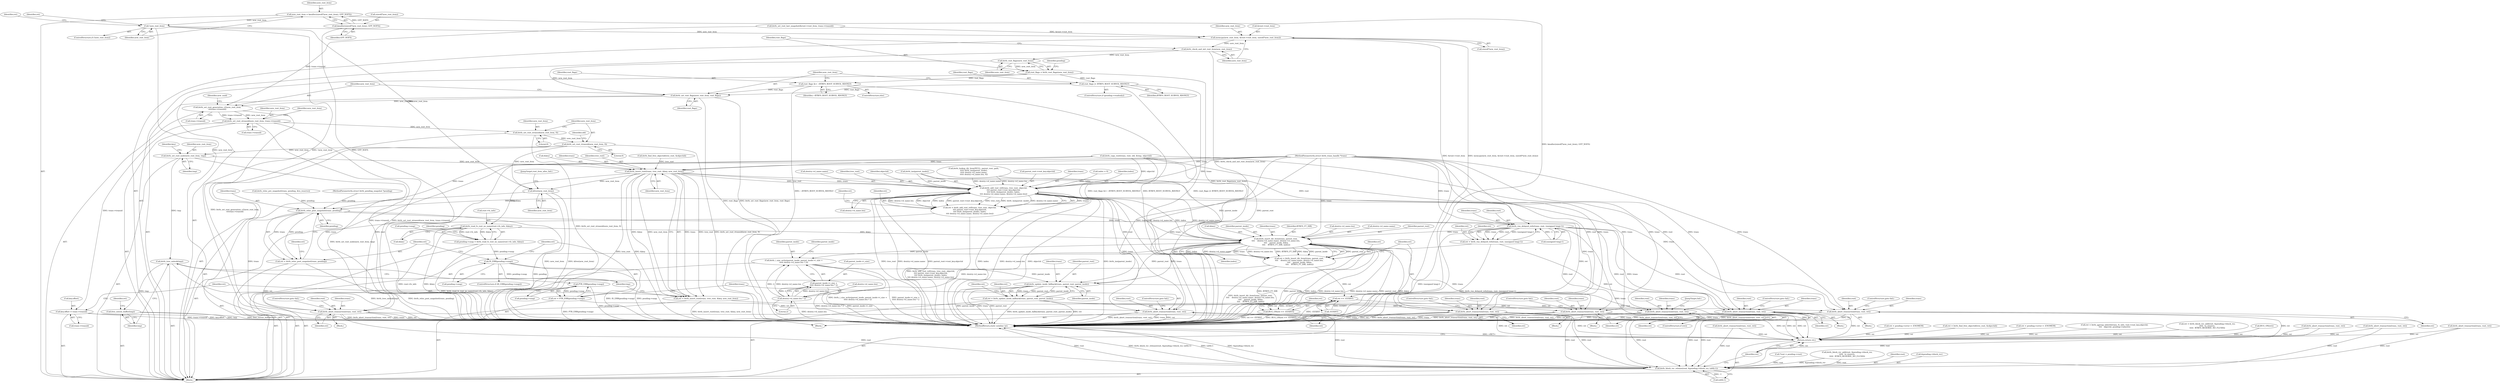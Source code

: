 digraph "0_linux_9c52057c698fb96f8f07e7a4bcf4801a092bda89_2@API" {
"1000170" [label="(Call,new_root_item = kmalloc(sizeof(*new_root_item), GFP_NOFS))"];
"1000172" [label="(Call,kmalloc(sizeof(*new_root_item), GFP_NOFS))"];
"1000178" [label="(Call,!new_root_item)"];
"1000394" [label="(Call,memcpy(new_root_item, &root->root_item, sizeof(*new_root_item)))"];
"1000403" [label="(Call,btrfs_check_and_init_root_item(new_root_item))"];
"1000407" [label="(Call,btrfs_root_flags(new_root_item))"];
"1000405" [label="(Call,root_flags = btrfs_root_flags(new_root_item))"];
"1000413" [label="(Call,root_flags |= BTRFS_ROOT_SUBVOL_RDONLY)"];
"1000420" [label="(Call,btrfs_set_root_flags(new_root_item, root_flags))"];
"1000423" [label="(Call,btrfs_set_root_generation_v2(new_root_item,\n\t\t\ttrans->transid))"];
"1000469" [label="(Call,btrfs_set_root_otransid(new_root_item, trans->transid))"];
"1000494" [label="(Call,btrfs_set_root_stransid(new_root_item, 0))"];
"1000497" [label="(Call,btrfs_set_root_rtransid(new_root_item, 0))"];
"1000555" [label="(Call,btrfs_set_root_node(new_root_item, tmp))"];
"1000567" [label="(Call,btrfs_insert_root(trans, tree_root, &key, new_root_item))"];
"1000565" [label="(Call,ret = btrfs_insert_root(trans, tree_root, &key, new_root_item))"];
"1000580" [label="(Call,btrfs_abort_transaction(trans, root, ret))"];
"1000764" [label="(Call,btrfs_block_rsv_release(root, &pending->block_rsv, (u64)-1))"];
"1000774" [label="(Return,return ret;)"];
"1000587" [label="(Call,btrfs_add_root_ref(trans, tree_root, objectid,\n\t\t\t\t parent_root->root_key.objectid,\n\t\t\t\t btrfs_ino(parent_inode), index,\n\t\t\t\t dentry->d_name.name, dentry->d_name.len))"];
"1000585" [label="(Call,ret = btrfs_add_root_ref(trans, tree_root, objectid,\n\t\t\t\t parent_root->root_key.objectid,\n\t\t\t\t btrfs_ino(parent_inode), index,\n\t\t\t\t dentry->d_name.name, dentry->d_name.len))"];
"1000612" [label="(Call,btrfs_abort_transaction(trans, root, ret))"];
"1000647" [label="(Call,btrfs_abort_transaction(trans, root, ret))"];
"1000654" [label="(Call,btrfs_reloc_post_snapshot(trans, pending))"];
"1000652" [label="(Call,ret = btrfs_reloc_post_snapshot(trans, pending))"];
"1000660" [label="(Call,btrfs_abort_transaction(trans, root, ret))"];
"1000667" [label="(Call,btrfs_run_delayed_refs(trans, root, (unsigned long)-1))"];
"1000665" [label="(Call,ret = btrfs_run_delayed_refs(trans, root, (unsigned long)-1))"];
"1000677" [label="(Call,btrfs_abort_transaction(trans, root, ret))"];
"1000684" [label="(Call,btrfs_insert_dir_item(trans, parent_root,\n\t\t\t\t    dentry->d_name.name, dentry->d_name.len,\n \t\t\t\t    parent_inode, &key,\n \t\t\t\t    BTRFS_FT_DIR, index))"];
"1000682" [label="(Call,ret = btrfs_insert_dir_item(trans, parent_root,\n\t\t\t\t    dentry->d_name.name, dentry->d_name.len,\n \t\t\t\t    parent_inode, &key,\n \t\t\t\t    BTRFS_FT_DIR, index))"];
"1000703" [label="(Call,ret == -EEXIST)"];
"1000702" [label="(Call,BUG_ON(ret == -EEXIST))"];
"1000710" [label="(Call,btrfs_abort_transaction(trans, root, ret))"];
"1000715" [label="(Call,btrfs_i_size_write(parent_inode, parent_inode->i_size +\n\t\t\t\t\t dentry->d_name.len * 2))"];
"1000739" [label="(Call,btrfs_update_inode_fallback(trans, parent_root, parent_inode))"];
"1000737" [label="(Call,ret = btrfs_update_inode_fallback(trans, parent_root, parent_inode))"];
"1000745" [label="(Call,btrfs_abort_transaction(trans, root, ret))"];
"1000721" [label="(Call,dentry->d_name.len * 2)"];
"1000717" [label="(Call,parent_inode->i_size +\n\t\t\t\t\t dentry->d_name.len * 2)"];
"1000629" [label="(Call,btrfs_read_fs_root_no_name(root->fs_info, &key))"];
"1000625" [label="(Call,pending->snap = btrfs_read_fs_root_no_name(root->fs_info, &key))"];
"1000636" [label="(Call,IS_ERR(pending->snap))"];
"1000643" [label="(Call,PTR_ERR(pending->snap))"];
"1000641" [label="(Call,ret = PTR_ERR(pending->snap))"];
"1000758" [label="(Call,kfree(new_root_item))"];
"1000573" [label="(Call,btrfs_tree_unlock(tmp))"];
"1000575" [label="(Call,free_extent_buffer(tmp))"];
"1000558" [label="(Call,key.offset = trans->transid)"];
"1000417" [label="(Call,root_flags &= ~BTRFS_ROOT_SUBVOL_RDONLY)"];
"1000576" [label="(Identifier,tmp)"];
"1000400" [label="(Call,sizeof(*new_root_item))"];
"1000124" [label="(Call,*root = pending->root)"];
"1000177" [label="(ControlStructure,if (!new_root_item))"];
"1000629" [label="(Call,btrfs_read_fs_root_no_name(root->fs_info, &key))"];
"1000748" [label="(Identifier,ret)"];
"1000660" [label="(Call,btrfs_abort_transaction(trans, root, ret))"];
"1000668" [label="(Identifier,trans)"];
"1000651" [label="(ControlStructure,goto fail;)"];
"1000573" [label="(Call,btrfs_tree_unlock(tmp))"];
"1000420" [label="(Call,btrfs_set_root_flags(new_root_item, root_flags))"];
"1000544" [label="(Call,btrfs_abort_transaction(trans, root, ret))"];
"1000745" [label="(Call,btrfs_abort_transaction(trans, root, ret))"];
"1000744" [label="(Identifier,ret)"];
"1000727" [label="(Literal,2)"];
"1000722" [label="(Call,dentry->d_name.len)"];
"1000416" [label="(ControlStructure,else)"];
"1000406" [label="(Identifier,root_flags)"];
"1000685" [label="(Identifier,trans)"];
"1000663" [label="(Identifier,ret)"];
"1000760" [label="(JumpTarget,root_item_alloc_fail:)"];
"1000642" [label="(Identifier,ret)"];
"1000386" [label="(Call,btrfs_set_root_last_snapshot(&root->root_item, trans->transid))"];
"1000567" [label="(Call,btrfs_insert_root(trans, tree_root, &key, new_root_item))"];
"1000630" [label="(Call,root->fs_info)"];
"1000604" [label="(Call,dentry->d_name.len)"];
"1000417" [label="(Call,root_flags &= ~BTRFS_ROOT_SUBVOL_RDONLY)"];
"1000738" [label="(Identifier,ret)"];
"1000704" [label="(Identifier,ret)"];
"1000615" [label="(Identifier,ret)"];
"1000739" [label="(Call,btrfs_update_inode_fallback(trans, parent_root, parent_inode))"];
"1000710" [label="(Call,btrfs_abort_transaction(trans, root, ret))"];
"1000498" [label="(Identifier,new_root_item)"];
"1000675" [label="(Identifier,ret)"];
"1000405" [label="(Call,root_flags = btrfs_root_flags(new_root_item))"];
"1000676" [label="(Block,)"];
"1000747" [label="(Identifier,root)"];
"1000497" [label="(Call,btrfs_set_root_rtransid(new_root_item, 0))"];
"1000612" [label="(Call,btrfs_abort_transaction(trans, root, ret))"];
"1000470" [label="(Identifier,new_root_item)"];
"1000172" [label="(Call,kmalloc(sizeof(*new_root_item), GFP_NOFS))"];
"1000664" [label="(ControlStructure,goto fail;)"];
"1000683" [label="(Identifier,ret)"];
"1000179" [label="(Identifier,new_root_item)"];
"1000404" [label="(Identifier,new_root_item)"];
"1000181" [label="(Call,ret = pending->error = -ENOMEM)"];
"1000743" [label="(ControlStructure,if (ret))"];
"1000423" [label="(Call,btrfs_set_root_generation_v2(new_root_item,\n\t\t\ttrans->transid))"];
"1000662" [label="(Identifier,root)"];
"1000700" [label="(Identifier,BTRFS_FT_DIR)"];
"1000560" [label="(Identifier,key)"];
"1000570" [label="(Call,&key)"];
"1000173" [label="(Call,sizeof(*new_root_item))"];
"1000596" [label="(Call,btrfs_ino(parent_inode))"];
"1000679" [label="(Identifier,root)"];
"1000496" [label="(Literal,0)"];
"1000681" [label="(ControlStructure,goto fail;)"];
"1000649" [label="(Identifier,root)"];
"1000669" [label="(Identifier,root)"];
"1000740" [label="(Identifier,trans)"];
"1000682" [label="(Call,ret = btrfs_insert_dir_item(trans, parent_root,\n\t\t\t\t    dentry->d_name.name, dentry->d_name.len,\n \t\t\t\t    parent_inode, &key,\n \t\t\t\t    BTRFS_FT_DIR, index))"];
"1000678" [label="(Identifier,trans)"];
"1000770" [label="(Call,(u64)-1)"];
"1000568" [label="(Identifier,trans)"];
"1000424" [label="(Identifier,new_root_item)"];
"1000565" [label="(Call,ret = btrfs_insert_root(trans, tree_root, &key, new_root_item))"];
"1000625" [label="(Call,pending->snap = btrfs_read_fs_root_no_name(root->fs_info, &key))"];
"1000191" [label="(Identifier,ret)"];
"1000677" [label="(Call,btrfs_abort_transaction(trans, root, ret))"];
"1000217" [label="(Call,btrfs_block_rsv_add(root, &pending->block_rsv,\n\t\t\t\t\t  to_reserve,\n\t\t\t\t\t  BTRFS_RESERVE_NO_FLUSH))"];
"1000418" [label="(Identifier,root_flags)"];
"1000415" [label="(Identifier,BTRFS_ROOT_SUBVOL_RDONLY)"];
"1000659" [label="(Block,)"];
"1000419" [label="(Identifier,~BTRFS_ROOT_SUBVOL_RDONLY)"];
"1000588" [label="(Identifier,trans)"];
"1000715" [label="(Call,btrfs_i_size_write(parent_inode, parent_inode->i_size +\n\t\t\t\t\t dentry->d_name.len * 2))"];
"1000555" [label="(Call,btrfs_set_root_node(new_root_item, tmp))"];
"1000692" [label="(Call,dentry->d_name.len)"];
"1000764" [label="(Call,btrfs_block_rsv_release(root, &pending->block_rsv, (u64)-1))"];
"1000579" [label="(Block,)"];
"1000721" [label="(Call,dentry->d_name.len * 2)"];
"1000741" [label="(Identifier,parent_root)"];
"1000774" [label="(Return,return ret;)"];
"1000742" [label="(Identifier,parent_inode)"];
"1000148" [label="(Call,index = 0)"];
"1000530" [label="(Call,btrfs_copy_root(trans, root, old, &tmp, objectid))"];
"1000635" [label="(ControlStructure,if (IS_ERR(pending->snap)))"];
"1000656" [label="(Identifier,pending)"];
"1000713" [label="(Identifier,ret)"];
"1000396" [label="(Call,&root->root_item)"];
"1000586" [label="(Identifier,ret)"];
"1000643" [label="(Call,PTR_ERR(pending->snap))"];
"1000582" [label="(Identifier,root)"];
"1000655" [label="(Identifier,trans)"];
"1000705" [label="(Call,-EEXIST)"];
"1000737" [label="(Call,ret = btrfs_update_inode_fallback(trans, parent_root, parent_inode))"];
"1000190" [label="(Call,ret = btrfs_find_free_objectid(tree_root, &objectid))"];
"1000161" [label="(Call,ret = pending->error = -ENOMEM)"];
"1000718" [label="(Call,parent_inode->i_size)"];
"1000613" [label="(Identifier,trans)"];
"1000409" [label="(ControlStructure,if (pending->readonly))"];
"1000758" [label="(Call,kfree(new_root_item))"];
"1000114" [label="(Block,)"];
"1000636" [label="(Call,IS_ERR(pending->snap))"];
"1000709" [label="(Block,)"];
"1000499" [label="(Literal,0)"];
"1000585" [label="(Call,ret = btrfs_add_root_ref(trans, tree_root, objectid,\n\t\t\t\t parent_root->root_key.objectid,\n\t\t\t\t btrfs_ino(parent_inode), index,\n\t\t\t\t dentry->d_name.name, dentry->d_name.len))"];
"1000626" [label="(Call,pending->snap)"];
"1000641" [label="(Call,ret = PTR_ERR(pending->snap))"];
"1000411" [label="(Identifier,pending)"];
"1000558" [label="(Call,key.offset = trans->transid)"];
"1000711" [label="(Identifier,trans)"];
"1000583" [label="(Identifier,ret)"];
"1000730" [label="(Identifier,parent_inode)"];
"1000569" [label="(Identifier,tree_root)"];
"1000638" [label="(Identifier,pending)"];
"1000557" [label="(Identifier,tmp)"];
"1000521" [label="(Call,btrfs_abort_transaction(trans, root, ret))"];
"1000647" [label="(Call,btrfs_abort_transaction(trans, root, ret))"];
"1000746" [label="(Identifier,trans)"];
"1000644" [label="(Call,pending->snap)"];
"1000765" [label="(Identifier,root)"];
"1000234" [label="(Call,ret = btrfs_qgroup_inherit(trans, fs_info, root->root_key.objectid,\n\t\t\t\t   objectid, pending->inherit))"];
"1000687" [label="(Call,dentry->d_name.name)"];
"1000587" [label="(Call,btrfs_add_root_ref(trans, tree_root, objectid,\n\t\t\t\t parent_root->root_key.objectid,\n\t\t\t\t btrfs_ino(parent_inode), index,\n\t\t\t\t dentry->d_name.name, dentry->d_name.len))"];
"1000666" [label="(Identifier,ret)"];
"1000363" [label="(Call,btrfs_abort_transaction(trans, root, ret))"];
"1000176" [label="(Identifier,GFP_NOFS)"];
"1000658" [label="(Identifier,ret)"];
"1000407" [label="(Call,btrfs_root_flags(new_root_item))"];
"1000170" [label="(Call,new_root_item = kmalloc(sizeof(*new_root_item), GFP_NOFS))"];
"1000614" [label="(Identifier,root)"];
"1000650" [label="(Identifier,ret)"];
"1000494" [label="(Call,btrfs_set_root_stransid(new_root_item, 0))"];
"1000654" [label="(Call,btrfs_reloc_post_snapshot(trans, pending))"];
"1000667" [label="(Call,btrfs_run_delayed_refs(trans, root, (unsigned long)-1))"];
"1000661" [label="(Identifier,trans)"];
"1000665" [label="(Call,ret = btrfs_run_delayed_refs(trans, root, (unsigned long)-1))"];
"1000574" [label="(Identifier,tmp)"];
"1000633" [label="(Call,&key)"];
"1000495" [label="(Identifier,new_root_item)"];
"1000572" [label="(Identifier,new_root_item)"];
"1000394" [label="(Call,memcpy(new_root_item, &root->root_item, sizeof(*new_root_item)))"];
"1000562" [label="(Call,trans->transid)"];
"1000471" [label="(Call,trans->transid)"];
"1000590" [label="(Identifier,objectid)"];
"1000591" [label="(Call,parent_root->root_key.objectid)"];
"1000684" [label="(Call,btrfs_insert_dir_item(trans, parent_root,\n\t\t\t\t    dentry->d_name.name, dentry->d_name.len,\n \t\t\t\t    parent_inode, &key,\n \t\t\t\t    BTRFS_FT_DIR, index))"];
"1000759" [label="(Identifier,new_root_item)"];
"1000766" [label="(Call,&pending->block_rsv)"];
"1000414" [label="(Identifier,root_flags)"];
"1000580" [label="(Call,btrfs_abort_transaction(trans, root, ret))"];
"1000610" [label="(Identifier,ret)"];
"1000192" [label="(Call,btrfs_find_free_objectid(tree_root, &objectid))"];
"1000378" [label="(Call,btrfs_abort_transaction(trans, root, ret))"];
"1000653" [label="(Identifier,ret)"];
"1000477" [label="(Identifier,new_root_item)"];
"1000598" [label="(Identifier,index)"];
"1000599" [label="(Call,dentry->d_name.name)"];
"1000575" [label="(Call,free_extent_buffer(tmp))"];
"1000321" [label="(Call,btrfs_lookup_dir_item(NULL, parent_root, path,\n\t\t\t\t\t btrfs_ino(parent_inode),\n\t\t\t\t\t dentry->d_name.name,\n\t\t\t\t\t dentry->d_name.len, 0))"];
"1000670" [label="(Call,(unsigned long)-1)"];
"1000589" [label="(Identifier,tree_root)"];
"1000703" [label="(Call,ret == -EEXIST)"];
"1000584" [label="(ControlStructure,goto fail;)"];
"1000469" [label="(Call,btrfs_set_root_otransid(new_root_item, trans->transid))"];
"1000581" [label="(Identifier,trans)"];
"1000714" [label="(ControlStructure,goto fail;)"];
"1000648" [label="(Identifier,trans)"];
"1000708" [label="(Identifier,ret)"];
"1000712" [label="(Identifier,root)"];
"1000182" [label="(Identifier,ret)"];
"1000640" [label="(Block,)"];
"1000578" [label="(Identifier,ret)"];
"1000776" [label="(MethodReturn,static noinline int)"];
"1000686" [label="(Identifier,parent_root)"];
"1000171" [label="(Identifier,new_root_item)"];
"1000408" [label="(Identifier,new_root_item)"];
"1000395" [label="(Identifier,new_root_item)"];
"1000178" [label="(Call,!new_root_item)"];
"1000205" [label="(Call,btrfs_reloc_pre_snapshot(trans, pending, &to_reserve))"];
"1000559" [label="(Call,key.offset)"];
"1000680" [label="(Identifier,ret)"];
"1000501" [label="(Identifier,old)"];
"1000566" [label="(Identifier,ret)"];
"1000611" [label="(Block,)"];
"1000413" [label="(Call,root_flags |= BTRFS_ROOT_SUBVOL_RDONLY)"];
"1000775" [label="(Identifier,ret)"];
"1000717" [label="(Call,parent_inode->i_size +\n\t\t\t\t\t dentry->d_name.len * 2)"];
"1000716" [label="(Identifier,parent_inode)"];
"1000111" [label="(MethodParameterIn,struct btrfs_trans_handle *trans)"];
"1000616" [label="(ControlStructure,goto fail;)"];
"1000425" [label="(Call,trans->transid)"];
"1000749" [label="(JumpTarget,fail:)"];
"1000215" [label="(Call,ret = btrfs_block_rsv_add(root, &pending->block_rsv,\n\t\t\t\t\t  to_reserve,\n\t\t\t\t\t  BTRFS_RESERVE_NO_FLUSH))"];
"1000698" [label="(Call,&key)"];
"1000556" [label="(Identifier,new_root_item)"];
"1000113" [label="(MethodParameterIn,struct btrfs_pending_snapshot *pending)"];
"1000430" [label="(Identifier,new_uuid)"];
"1000701" [label="(Identifier,index)"];
"1000421" [label="(Identifier,new_root_item)"];
"1000702" [label="(Call,BUG_ON(ret == -EEXIST))"];
"1000317" [label="(Call,BUG_ON(ret))"];
"1000422" [label="(Identifier,root_flags)"];
"1000637" [label="(Call,pending->snap)"];
"1000697" [label="(Identifier,parent_inode)"];
"1000652" [label="(Call,ret = btrfs_reloc_post_snapshot(trans, pending))"];
"1000403" [label="(Call,btrfs_check_and_init_root_item(new_root_item))"];
"1000170" -> "1000114"  [label="AST: "];
"1000170" -> "1000172"  [label="CFG: "];
"1000171" -> "1000170"  [label="AST: "];
"1000172" -> "1000170"  [label="AST: "];
"1000179" -> "1000170"  [label="CFG: "];
"1000170" -> "1000776"  [label="DDG: kmalloc(sizeof(*new_root_item), GFP_NOFS)"];
"1000172" -> "1000170"  [label="DDG: GFP_NOFS"];
"1000170" -> "1000178"  [label="DDG: new_root_item"];
"1000172" -> "1000176"  [label="CFG: "];
"1000173" -> "1000172"  [label="AST: "];
"1000176" -> "1000172"  [label="AST: "];
"1000172" -> "1000776"  [label="DDG: GFP_NOFS"];
"1000178" -> "1000177"  [label="AST: "];
"1000178" -> "1000179"  [label="CFG: "];
"1000179" -> "1000178"  [label="AST: "];
"1000182" -> "1000178"  [label="CFG: "];
"1000191" -> "1000178"  [label="CFG: "];
"1000178" -> "1000776"  [label="DDG: !new_root_item"];
"1000178" -> "1000776"  [label="DDG: new_root_item"];
"1000178" -> "1000394"  [label="DDG: new_root_item"];
"1000178" -> "1000758"  [label="DDG: new_root_item"];
"1000394" -> "1000114"  [label="AST: "];
"1000394" -> "1000400"  [label="CFG: "];
"1000395" -> "1000394"  [label="AST: "];
"1000396" -> "1000394"  [label="AST: "];
"1000400" -> "1000394"  [label="AST: "];
"1000404" -> "1000394"  [label="CFG: "];
"1000394" -> "1000776"  [label="DDG: &root->root_item"];
"1000394" -> "1000776"  [label="DDG: memcpy(new_root_item, &root->root_item, sizeof(*new_root_item))"];
"1000386" -> "1000394"  [label="DDG: &root->root_item"];
"1000394" -> "1000403"  [label="DDG: new_root_item"];
"1000403" -> "1000114"  [label="AST: "];
"1000403" -> "1000404"  [label="CFG: "];
"1000404" -> "1000403"  [label="AST: "];
"1000406" -> "1000403"  [label="CFG: "];
"1000403" -> "1000776"  [label="DDG: btrfs_check_and_init_root_item(new_root_item)"];
"1000403" -> "1000407"  [label="DDG: new_root_item"];
"1000407" -> "1000405"  [label="AST: "];
"1000407" -> "1000408"  [label="CFG: "];
"1000408" -> "1000407"  [label="AST: "];
"1000405" -> "1000407"  [label="CFG: "];
"1000407" -> "1000405"  [label="DDG: new_root_item"];
"1000407" -> "1000420"  [label="DDG: new_root_item"];
"1000405" -> "1000114"  [label="AST: "];
"1000406" -> "1000405"  [label="AST: "];
"1000411" -> "1000405"  [label="CFG: "];
"1000405" -> "1000776"  [label="DDG: btrfs_root_flags(new_root_item)"];
"1000405" -> "1000413"  [label="DDG: root_flags"];
"1000405" -> "1000417"  [label="DDG: root_flags"];
"1000413" -> "1000409"  [label="AST: "];
"1000413" -> "1000415"  [label="CFG: "];
"1000414" -> "1000413"  [label="AST: "];
"1000415" -> "1000413"  [label="AST: "];
"1000421" -> "1000413"  [label="CFG: "];
"1000413" -> "1000776"  [label="DDG: root_flags |= BTRFS_ROOT_SUBVOL_RDONLY"];
"1000413" -> "1000776"  [label="DDG: BTRFS_ROOT_SUBVOL_RDONLY"];
"1000413" -> "1000420"  [label="DDG: root_flags"];
"1000420" -> "1000114"  [label="AST: "];
"1000420" -> "1000422"  [label="CFG: "];
"1000421" -> "1000420"  [label="AST: "];
"1000422" -> "1000420"  [label="AST: "];
"1000424" -> "1000420"  [label="CFG: "];
"1000420" -> "1000776"  [label="DDG: btrfs_set_root_flags(new_root_item, root_flags)"];
"1000420" -> "1000776"  [label="DDG: root_flags"];
"1000417" -> "1000420"  [label="DDG: root_flags"];
"1000420" -> "1000423"  [label="DDG: new_root_item"];
"1000423" -> "1000114"  [label="AST: "];
"1000423" -> "1000425"  [label="CFG: "];
"1000424" -> "1000423"  [label="AST: "];
"1000425" -> "1000423"  [label="AST: "];
"1000430" -> "1000423"  [label="CFG: "];
"1000423" -> "1000776"  [label="DDG: btrfs_set_root_generation_v2(new_root_item,\n\t\t\ttrans->transid)"];
"1000386" -> "1000423"  [label="DDG: trans->transid"];
"1000423" -> "1000469"  [label="DDG: new_root_item"];
"1000423" -> "1000469"  [label="DDG: trans->transid"];
"1000469" -> "1000114"  [label="AST: "];
"1000469" -> "1000471"  [label="CFG: "];
"1000470" -> "1000469"  [label="AST: "];
"1000471" -> "1000469"  [label="AST: "];
"1000477" -> "1000469"  [label="CFG: "];
"1000469" -> "1000776"  [label="DDG: btrfs_set_root_otransid(new_root_item, trans->transid)"];
"1000469" -> "1000776"  [label="DDG: trans->transid"];
"1000469" -> "1000494"  [label="DDG: new_root_item"];
"1000469" -> "1000558"  [label="DDG: trans->transid"];
"1000494" -> "1000114"  [label="AST: "];
"1000494" -> "1000496"  [label="CFG: "];
"1000495" -> "1000494"  [label="AST: "];
"1000496" -> "1000494"  [label="AST: "];
"1000498" -> "1000494"  [label="CFG: "];
"1000494" -> "1000776"  [label="DDG: btrfs_set_root_stransid(new_root_item, 0)"];
"1000494" -> "1000497"  [label="DDG: new_root_item"];
"1000497" -> "1000114"  [label="AST: "];
"1000497" -> "1000499"  [label="CFG: "];
"1000498" -> "1000497"  [label="AST: "];
"1000499" -> "1000497"  [label="AST: "];
"1000501" -> "1000497"  [label="CFG: "];
"1000497" -> "1000776"  [label="DDG: btrfs_set_root_rtransid(new_root_item, 0)"];
"1000497" -> "1000555"  [label="DDG: new_root_item"];
"1000497" -> "1000758"  [label="DDG: new_root_item"];
"1000555" -> "1000114"  [label="AST: "];
"1000555" -> "1000557"  [label="CFG: "];
"1000556" -> "1000555"  [label="AST: "];
"1000557" -> "1000555"  [label="AST: "];
"1000560" -> "1000555"  [label="CFG: "];
"1000555" -> "1000776"  [label="DDG: btrfs_set_root_node(new_root_item, tmp)"];
"1000555" -> "1000567"  [label="DDG: new_root_item"];
"1000555" -> "1000573"  [label="DDG: tmp"];
"1000567" -> "1000565"  [label="AST: "];
"1000567" -> "1000572"  [label="CFG: "];
"1000568" -> "1000567"  [label="AST: "];
"1000569" -> "1000567"  [label="AST: "];
"1000570" -> "1000567"  [label="AST: "];
"1000572" -> "1000567"  [label="AST: "];
"1000565" -> "1000567"  [label="CFG: "];
"1000567" -> "1000776"  [label="DDG: tree_root"];
"1000567" -> "1000776"  [label="DDG: &key"];
"1000567" -> "1000565"  [label="DDG: trans"];
"1000567" -> "1000565"  [label="DDG: tree_root"];
"1000567" -> "1000565"  [label="DDG: &key"];
"1000567" -> "1000565"  [label="DDG: new_root_item"];
"1000530" -> "1000567"  [label="DDG: trans"];
"1000111" -> "1000567"  [label="DDG: trans"];
"1000192" -> "1000567"  [label="DDG: tree_root"];
"1000567" -> "1000580"  [label="DDG: trans"];
"1000567" -> "1000587"  [label="DDG: trans"];
"1000567" -> "1000587"  [label="DDG: tree_root"];
"1000567" -> "1000629"  [label="DDG: &key"];
"1000567" -> "1000758"  [label="DDG: new_root_item"];
"1000565" -> "1000114"  [label="AST: "];
"1000566" -> "1000565"  [label="AST: "];
"1000574" -> "1000565"  [label="CFG: "];
"1000565" -> "1000776"  [label="DDG: btrfs_insert_root(trans, tree_root, &key, new_root_item)"];
"1000565" -> "1000580"  [label="DDG: ret"];
"1000580" -> "1000579"  [label="AST: "];
"1000580" -> "1000583"  [label="CFG: "];
"1000581" -> "1000580"  [label="AST: "];
"1000582" -> "1000580"  [label="AST: "];
"1000583" -> "1000580"  [label="AST: "];
"1000584" -> "1000580"  [label="CFG: "];
"1000580" -> "1000776"  [label="DDG: btrfs_abort_transaction(trans, root, ret)"];
"1000580" -> "1000776"  [label="DDG: ret"];
"1000580" -> "1000776"  [label="DDG: trans"];
"1000111" -> "1000580"  [label="DDG: trans"];
"1000530" -> "1000580"  [label="DDG: root"];
"1000580" -> "1000764"  [label="DDG: root"];
"1000580" -> "1000774"  [label="DDG: ret"];
"1000764" -> "1000114"  [label="AST: "];
"1000764" -> "1000770"  [label="CFG: "];
"1000765" -> "1000764"  [label="AST: "];
"1000766" -> "1000764"  [label="AST: "];
"1000770" -> "1000764"  [label="AST: "];
"1000775" -> "1000764"  [label="CFG: "];
"1000764" -> "1000776"  [label="DDG: (u64)-1"];
"1000764" -> "1000776"  [label="DDG: &pending->block_rsv"];
"1000764" -> "1000776"  [label="DDG: btrfs_block_rsv_release(root, &pending->block_rsv, (u64)-1)"];
"1000764" -> "1000776"  [label="DDG: root"];
"1000124" -> "1000764"  [label="DDG: root"];
"1000710" -> "1000764"  [label="DDG: root"];
"1000660" -> "1000764"  [label="DDG: root"];
"1000544" -> "1000764"  [label="DDG: root"];
"1000378" -> "1000764"  [label="DDG: root"];
"1000217" -> "1000764"  [label="DDG: root"];
"1000217" -> "1000764"  [label="DDG: &pending->block_rsv"];
"1000647" -> "1000764"  [label="DDG: root"];
"1000521" -> "1000764"  [label="DDG: root"];
"1000667" -> "1000764"  [label="DDG: root"];
"1000612" -> "1000764"  [label="DDG: root"];
"1000363" -> "1000764"  [label="DDG: root"];
"1000677" -> "1000764"  [label="DDG: root"];
"1000745" -> "1000764"  [label="DDG: root"];
"1000770" -> "1000764"  [label="DDG: -1"];
"1000774" -> "1000114"  [label="AST: "];
"1000774" -> "1000775"  [label="CFG: "];
"1000775" -> "1000774"  [label="AST: "];
"1000776" -> "1000774"  [label="CFG: "];
"1000774" -> "1000776"  [label="DDG: <RET>"];
"1000775" -> "1000774"  [label="DDG: ret"];
"1000181" -> "1000774"  [label="DDG: ret"];
"1000647" -> "1000774"  [label="DDG: ret"];
"1000660" -> "1000774"  [label="DDG: ret"];
"1000745" -> "1000774"  [label="DDG: ret"];
"1000521" -> "1000774"  [label="DDG: ret"];
"1000317" -> "1000774"  [label="DDG: ret"];
"1000612" -> "1000774"  [label="DDG: ret"];
"1000737" -> "1000774"  [label="DDG: ret"];
"1000710" -> "1000774"  [label="DDG: ret"];
"1000363" -> "1000774"  [label="DDG: ret"];
"1000544" -> "1000774"  [label="DDG: ret"];
"1000161" -> "1000774"  [label="DDG: ret"];
"1000378" -> "1000774"  [label="DDG: ret"];
"1000677" -> "1000774"  [label="DDG: ret"];
"1000190" -> "1000774"  [label="DDG: ret"];
"1000215" -> "1000774"  [label="DDG: ret"];
"1000234" -> "1000774"  [label="DDG: ret"];
"1000587" -> "1000585"  [label="AST: "];
"1000587" -> "1000604"  [label="CFG: "];
"1000588" -> "1000587"  [label="AST: "];
"1000589" -> "1000587"  [label="AST: "];
"1000590" -> "1000587"  [label="AST: "];
"1000591" -> "1000587"  [label="AST: "];
"1000596" -> "1000587"  [label="AST: "];
"1000598" -> "1000587"  [label="AST: "];
"1000599" -> "1000587"  [label="AST: "];
"1000604" -> "1000587"  [label="AST: "];
"1000585" -> "1000587"  [label="CFG: "];
"1000587" -> "1000776"  [label="DDG: tree_root"];
"1000587" -> "1000776"  [label="DDG: dentry->d_name.name"];
"1000587" -> "1000776"  [label="DDG: index"];
"1000587" -> "1000776"  [label="DDG: objectid"];
"1000587" -> "1000776"  [label="DDG: btrfs_ino(parent_inode)"];
"1000587" -> "1000776"  [label="DDG: parent_root->root_key.objectid"];
"1000587" -> "1000776"  [label="DDG: dentry->d_name.len"];
"1000587" -> "1000585"  [label="DDG: trans"];
"1000587" -> "1000585"  [label="DDG: dentry->d_name.len"];
"1000587" -> "1000585"  [label="DDG: objectid"];
"1000587" -> "1000585"  [label="DDG: index"];
"1000587" -> "1000585"  [label="DDG: parent_root->root_key.objectid"];
"1000587" -> "1000585"  [label="DDG: tree_root"];
"1000587" -> "1000585"  [label="DDG: btrfs_ino(parent_inode)"];
"1000587" -> "1000585"  [label="DDG: dentry->d_name.name"];
"1000111" -> "1000587"  [label="DDG: trans"];
"1000530" -> "1000587"  [label="DDG: objectid"];
"1000596" -> "1000587"  [label="DDG: parent_inode"];
"1000148" -> "1000587"  [label="DDG: index"];
"1000321" -> "1000587"  [label="DDG: dentry->d_name.name"];
"1000321" -> "1000587"  [label="DDG: dentry->d_name.len"];
"1000587" -> "1000612"  [label="DDG: trans"];
"1000587" -> "1000647"  [label="DDG: trans"];
"1000587" -> "1000654"  [label="DDG: trans"];
"1000587" -> "1000684"  [label="DDG: dentry->d_name.name"];
"1000587" -> "1000684"  [label="DDG: dentry->d_name.len"];
"1000587" -> "1000684"  [label="DDG: index"];
"1000585" -> "1000114"  [label="AST: "];
"1000586" -> "1000585"  [label="AST: "];
"1000610" -> "1000585"  [label="CFG: "];
"1000585" -> "1000776"  [label="DDG: btrfs_add_root_ref(trans, tree_root, objectid,\n\t\t\t\t parent_root->root_key.objectid,\n\t\t\t\t btrfs_ino(parent_inode), index,\n\t\t\t\t dentry->d_name.name, dentry->d_name.len)"];
"1000585" -> "1000612"  [label="DDG: ret"];
"1000612" -> "1000611"  [label="AST: "];
"1000612" -> "1000615"  [label="CFG: "];
"1000613" -> "1000612"  [label="AST: "];
"1000614" -> "1000612"  [label="AST: "];
"1000615" -> "1000612"  [label="AST: "];
"1000616" -> "1000612"  [label="CFG: "];
"1000612" -> "1000776"  [label="DDG: trans"];
"1000612" -> "1000776"  [label="DDG: ret"];
"1000612" -> "1000776"  [label="DDG: btrfs_abort_transaction(trans, root, ret)"];
"1000111" -> "1000612"  [label="DDG: trans"];
"1000530" -> "1000612"  [label="DDG: root"];
"1000647" -> "1000640"  [label="AST: "];
"1000647" -> "1000650"  [label="CFG: "];
"1000648" -> "1000647"  [label="AST: "];
"1000649" -> "1000647"  [label="AST: "];
"1000650" -> "1000647"  [label="AST: "];
"1000651" -> "1000647"  [label="CFG: "];
"1000647" -> "1000776"  [label="DDG: ret"];
"1000647" -> "1000776"  [label="DDG: btrfs_abort_transaction(trans, root, ret)"];
"1000647" -> "1000776"  [label="DDG: trans"];
"1000111" -> "1000647"  [label="DDG: trans"];
"1000530" -> "1000647"  [label="DDG: root"];
"1000641" -> "1000647"  [label="DDG: ret"];
"1000654" -> "1000652"  [label="AST: "];
"1000654" -> "1000656"  [label="CFG: "];
"1000655" -> "1000654"  [label="AST: "];
"1000656" -> "1000654"  [label="AST: "];
"1000652" -> "1000654"  [label="CFG: "];
"1000654" -> "1000776"  [label="DDG: pending"];
"1000654" -> "1000652"  [label="DDG: trans"];
"1000654" -> "1000652"  [label="DDG: pending"];
"1000111" -> "1000654"  [label="DDG: trans"];
"1000205" -> "1000654"  [label="DDG: pending"];
"1000113" -> "1000654"  [label="DDG: pending"];
"1000654" -> "1000660"  [label="DDG: trans"];
"1000654" -> "1000667"  [label="DDG: trans"];
"1000652" -> "1000114"  [label="AST: "];
"1000653" -> "1000652"  [label="AST: "];
"1000658" -> "1000652"  [label="CFG: "];
"1000652" -> "1000776"  [label="DDG: btrfs_reloc_post_snapshot(trans, pending)"];
"1000652" -> "1000660"  [label="DDG: ret"];
"1000660" -> "1000659"  [label="AST: "];
"1000660" -> "1000663"  [label="CFG: "];
"1000661" -> "1000660"  [label="AST: "];
"1000662" -> "1000660"  [label="AST: "];
"1000663" -> "1000660"  [label="AST: "];
"1000664" -> "1000660"  [label="CFG: "];
"1000660" -> "1000776"  [label="DDG: ret"];
"1000660" -> "1000776"  [label="DDG: btrfs_abort_transaction(trans, root, ret)"];
"1000660" -> "1000776"  [label="DDG: trans"];
"1000111" -> "1000660"  [label="DDG: trans"];
"1000530" -> "1000660"  [label="DDG: root"];
"1000667" -> "1000665"  [label="AST: "];
"1000667" -> "1000670"  [label="CFG: "];
"1000668" -> "1000667"  [label="AST: "];
"1000669" -> "1000667"  [label="AST: "];
"1000670" -> "1000667"  [label="AST: "];
"1000665" -> "1000667"  [label="CFG: "];
"1000667" -> "1000776"  [label="DDG: (unsigned long)-1"];
"1000667" -> "1000665"  [label="DDG: trans"];
"1000667" -> "1000665"  [label="DDG: root"];
"1000667" -> "1000665"  [label="DDG: (unsigned long)-1"];
"1000111" -> "1000667"  [label="DDG: trans"];
"1000530" -> "1000667"  [label="DDG: root"];
"1000670" -> "1000667"  [label="DDG: -1"];
"1000667" -> "1000677"  [label="DDG: trans"];
"1000667" -> "1000677"  [label="DDG: root"];
"1000667" -> "1000684"  [label="DDG: trans"];
"1000667" -> "1000710"  [label="DDG: root"];
"1000667" -> "1000745"  [label="DDG: root"];
"1000665" -> "1000114"  [label="AST: "];
"1000666" -> "1000665"  [label="AST: "];
"1000675" -> "1000665"  [label="CFG: "];
"1000665" -> "1000776"  [label="DDG: btrfs_run_delayed_refs(trans, root, (unsigned long)-1)"];
"1000665" -> "1000677"  [label="DDG: ret"];
"1000677" -> "1000676"  [label="AST: "];
"1000677" -> "1000680"  [label="CFG: "];
"1000678" -> "1000677"  [label="AST: "];
"1000679" -> "1000677"  [label="AST: "];
"1000680" -> "1000677"  [label="AST: "];
"1000681" -> "1000677"  [label="CFG: "];
"1000677" -> "1000776"  [label="DDG: trans"];
"1000677" -> "1000776"  [label="DDG: btrfs_abort_transaction(trans, root, ret)"];
"1000677" -> "1000776"  [label="DDG: ret"];
"1000111" -> "1000677"  [label="DDG: trans"];
"1000684" -> "1000682"  [label="AST: "];
"1000684" -> "1000701"  [label="CFG: "];
"1000685" -> "1000684"  [label="AST: "];
"1000686" -> "1000684"  [label="AST: "];
"1000687" -> "1000684"  [label="AST: "];
"1000692" -> "1000684"  [label="AST: "];
"1000697" -> "1000684"  [label="AST: "];
"1000698" -> "1000684"  [label="AST: "];
"1000700" -> "1000684"  [label="AST: "];
"1000701" -> "1000684"  [label="AST: "];
"1000682" -> "1000684"  [label="CFG: "];
"1000684" -> "1000776"  [label="DDG: BTRFS_FT_DIR"];
"1000684" -> "1000776"  [label="DDG: parent_inode"];
"1000684" -> "1000776"  [label="DDG: index"];
"1000684" -> "1000776"  [label="DDG: dentry->d_name.name"];
"1000684" -> "1000776"  [label="DDG: parent_root"];
"1000684" -> "1000776"  [label="DDG: dentry->d_name.len"];
"1000684" -> "1000776"  [label="DDG: &key"];
"1000684" -> "1000682"  [label="DDG: parent_root"];
"1000684" -> "1000682"  [label="DDG: index"];
"1000684" -> "1000682"  [label="DDG: dentry->d_name.name"];
"1000684" -> "1000682"  [label="DDG: trans"];
"1000684" -> "1000682"  [label="DDG: dentry->d_name.len"];
"1000684" -> "1000682"  [label="DDG: BTRFS_FT_DIR"];
"1000684" -> "1000682"  [label="DDG: &key"];
"1000684" -> "1000682"  [label="DDG: parent_inode"];
"1000111" -> "1000684"  [label="DDG: trans"];
"1000321" -> "1000684"  [label="DDG: parent_root"];
"1000596" -> "1000684"  [label="DDG: parent_inode"];
"1000629" -> "1000684"  [label="DDG: &key"];
"1000684" -> "1000710"  [label="DDG: trans"];
"1000684" -> "1000715"  [label="DDG: parent_inode"];
"1000684" -> "1000721"  [label="DDG: dentry->d_name.len"];
"1000684" -> "1000739"  [label="DDG: trans"];
"1000684" -> "1000739"  [label="DDG: parent_root"];
"1000682" -> "1000114"  [label="AST: "];
"1000683" -> "1000682"  [label="AST: "];
"1000704" -> "1000682"  [label="CFG: "];
"1000682" -> "1000776"  [label="DDG: btrfs_insert_dir_item(trans, parent_root,\n\t\t\t\t    dentry->d_name.name, dentry->d_name.len,\n \t\t\t\t    parent_inode, &key,\n \t\t\t\t    BTRFS_FT_DIR, index)"];
"1000682" -> "1000703"  [label="DDG: ret"];
"1000703" -> "1000702"  [label="AST: "];
"1000703" -> "1000705"  [label="CFG: "];
"1000704" -> "1000703"  [label="AST: "];
"1000705" -> "1000703"  [label="AST: "];
"1000702" -> "1000703"  [label="CFG: "];
"1000703" -> "1000776"  [label="DDG: -EEXIST"];
"1000703" -> "1000702"  [label="DDG: ret"];
"1000703" -> "1000702"  [label="DDG: -EEXIST"];
"1000705" -> "1000703"  [label="DDG: EEXIST"];
"1000703" -> "1000710"  [label="DDG: ret"];
"1000702" -> "1000114"  [label="AST: "];
"1000708" -> "1000702"  [label="CFG: "];
"1000702" -> "1000776"  [label="DDG: BUG_ON(ret == -EEXIST)"];
"1000702" -> "1000776"  [label="DDG: ret == -EEXIST"];
"1000710" -> "1000709"  [label="AST: "];
"1000710" -> "1000713"  [label="CFG: "];
"1000711" -> "1000710"  [label="AST: "];
"1000712" -> "1000710"  [label="AST: "];
"1000713" -> "1000710"  [label="AST: "];
"1000714" -> "1000710"  [label="CFG: "];
"1000710" -> "1000776"  [label="DDG: trans"];
"1000710" -> "1000776"  [label="DDG: btrfs_abort_transaction(trans, root, ret)"];
"1000710" -> "1000776"  [label="DDG: ret"];
"1000111" -> "1000710"  [label="DDG: trans"];
"1000715" -> "1000114"  [label="AST: "];
"1000715" -> "1000717"  [label="CFG: "];
"1000716" -> "1000715"  [label="AST: "];
"1000717" -> "1000715"  [label="AST: "];
"1000730" -> "1000715"  [label="CFG: "];
"1000715" -> "1000776"  [label="DDG: btrfs_i_size_write(parent_inode, parent_inode->i_size +\n\t\t\t\t\t dentry->d_name.len * 2)"];
"1000715" -> "1000776"  [label="DDG: parent_inode->i_size +\n\t\t\t\t\t dentry->d_name.len * 2"];
"1000721" -> "1000715"  [label="DDG: dentry->d_name.len"];
"1000721" -> "1000715"  [label="DDG: 2"];
"1000715" -> "1000739"  [label="DDG: parent_inode"];
"1000739" -> "1000737"  [label="AST: "];
"1000739" -> "1000742"  [label="CFG: "];
"1000740" -> "1000739"  [label="AST: "];
"1000741" -> "1000739"  [label="AST: "];
"1000742" -> "1000739"  [label="AST: "];
"1000737" -> "1000739"  [label="CFG: "];
"1000739" -> "1000776"  [label="DDG: parent_inode"];
"1000739" -> "1000776"  [label="DDG: trans"];
"1000739" -> "1000776"  [label="DDG: parent_root"];
"1000739" -> "1000737"  [label="DDG: trans"];
"1000739" -> "1000737"  [label="DDG: parent_root"];
"1000739" -> "1000737"  [label="DDG: parent_inode"];
"1000111" -> "1000739"  [label="DDG: trans"];
"1000739" -> "1000745"  [label="DDG: trans"];
"1000737" -> "1000114"  [label="AST: "];
"1000738" -> "1000737"  [label="AST: "];
"1000744" -> "1000737"  [label="CFG: "];
"1000737" -> "1000776"  [label="DDG: btrfs_update_inode_fallback(trans, parent_root, parent_inode)"];
"1000737" -> "1000776"  [label="DDG: ret"];
"1000737" -> "1000745"  [label="DDG: ret"];
"1000745" -> "1000743"  [label="AST: "];
"1000745" -> "1000748"  [label="CFG: "];
"1000746" -> "1000745"  [label="AST: "];
"1000747" -> "1000745"  [label="AST: "];
"1000748" -> "1000745"  [label="AST: "];
"1000749" -> "1000745"  [label="CFG: "];
"1000745" -> "1000776"  [label="DDG: ret"];
"1000745" -> "1000776"  [label="DDG: btrfs_abort_transaction(trans, root, ret)"];
"1000745" -> "1000776"  [label="DDG: trans"];
"1000111" -> "1000745"  [label="DDG: trans"];
"1000721" -> "1000717"  [label="AST: "];
"1000721" -> "1000727"  [label="CFG: "];
"1000722" -> "1000721"  [label="AST: "];
"1000727" -> "1000721"  [label="AST: "];
"1000717" -> "1000721"  [label="CFG: "];
"1000721" -> "1000776"  [label="DDG: dentry->d_name.len"];
"1000721" -> "1000717"  [label="DDG: dentry->d_name.len"];
"1000721" -> "1000717"  [label="DDG: 2"];
"1000718" -> "1000717"  [label="AST: "];
"1000717" -> "1000776"  [label="DDG: dentry->d_name.len * 2"];
"1000717" -> "1000776"  [label="DDG: parent_inode->i_size"];
"1000629" -> "1000625"  [label="AST: "];
"1000629" -> "1000633"  [label="CFG: "];
"1000630" -> "1000629"  [label="AST: "];
"1000633" -> "1000629"  [label="AST: "];
"1000625" -> "1000629"  [label="CFG: "];
"1000629" -> "1000776"  [label="DDG: root->fs_info"];
"1000629" -> "1000776"  [label="DDG: &key"];
"1000629" -> "1000625"  [label="DDG: root->fs_info"];
"1000629" -> "1000625"  [label="DDG: &key"];
"1000625" -> "1000114"  [label="AST: "];
"1000626" -> "1000625"  [label="AST: "];
"1000638" -> "1000625"  [label="CFG: "];
"1000625" -> "1000776"  [label="DDG: btrfs_read_fs_root_no_name(root->fs_info, &key)"];
"1000625" -> "1000636"  [label="DDG: pending->snap"];
"1000636" -> "1000635"  [label="AST: "];
"1000636" -> "1000637"  [label="CFG: "];
"1000637" -> "1000636"  [label="AST: "];
"1000642" -> "1000636"  [label="CFG: "];
"1000653" -> "1000636"  [label="CFG: "];
"1000636" -> "1000776"  [label="DDG: pending->snap"];
"1000636" -> "1000776"  [label="DDG: IS_ERR(pending->snap)"];
"1000636" -> "1000643"  [label="DDG: pending->snap"];
"1000643" -> "1000641"  [label="AST: "];
"1000643" -> "1000644"  [label="CFG: "];
"1000644" -> "1000643"  [label="AST: "];
"1000641" -> "1000643"  [label="CFG: "];
"1000643" -> "1000776"  [label="DDG: pending->snap"];
"1000643" -> "1000641"  [label="DDG: pending->snap"];
"1000641" -> "1000640"  [label="AST: "];
"1000642" -> "1000641"  [label="AST: "];
"1000648" -> "1000641"  [label="CFG: "];
"1000641" -> "1000776"  [label="DDG: PTR_ERR(pending->snap)"];
"1000758" -> "1000114"  [label="AST: "];
"1000758" -> "1000759"  [label="CFG: "];
"1000759" -> "1000758"  [label="AST: "];
"1000760" -> "1000758"  [label="CFG: "];
"1000758" -> "1000776"  [label="DDG: kfree(new_root_item)"];
"1000758" -> "1000776"  [label="DDG: new_root_item"];
"1000573" -> "1000114"  [label="AST: "];
"1000573" -> "1000574"  [label="CFG: "];
"1000574" -> "1000573"  [label="AST: "];
"1000576" -> "1000573"  [label="CFG: "];
"1000573" -> "1000776"  [label="DDG: btrfs_tree_unlock(tmp)"];
"1000573" -> "1000575"  [label="DDG: tmp"];
"1000575" -> "1000114"  [label="AST: "];
"1000575" -> "1000576"  [label="CFG: "];
"1000576" -> "1000575"  [label="AST: "];
"1000578" -> "1000575"  [label="CFG: "];
"1000575" -> "1000776"  [label="DDG: free_extent_buffer(tmp)"];
"1000575" -> "1000776"  [label="DDG: tmp"];
"1000558" -> "1000114"  [label="AST: "];
"1000558" -> "1000562"  [label="CFG: "];
"1000559" -> "1000558"  [label="AST: "];
"1000562" -> "1000558"  [label="AST: "];
"1000566" -> "1000558"  [label="CFG: "];
"1000558" -> "1000776"  [label="DDG: trans->transid"];
"1000558" -> "1000776"  [label="DDG: key.offset"];
"1000417" -> "1000416"  [label="AST: "];
"1000417" -> "1000419"  [label="CFG: "];
"1000418" -> "1000417"  [label="AST: "];
"1000419" -> "1000417"  [label="AST: "];
"1000421" -> "1000417"  [label="CFG: "];
"1000417" -> "1000776"  [label="DDG: root_flags &= ~BTRFS_ROOT_SUBVOL_RDONLY"];
"1000417" -> "1000776"  [label="DDG: ~BTRFS_ROOT_SUBVOL_RDONLY"];
}
